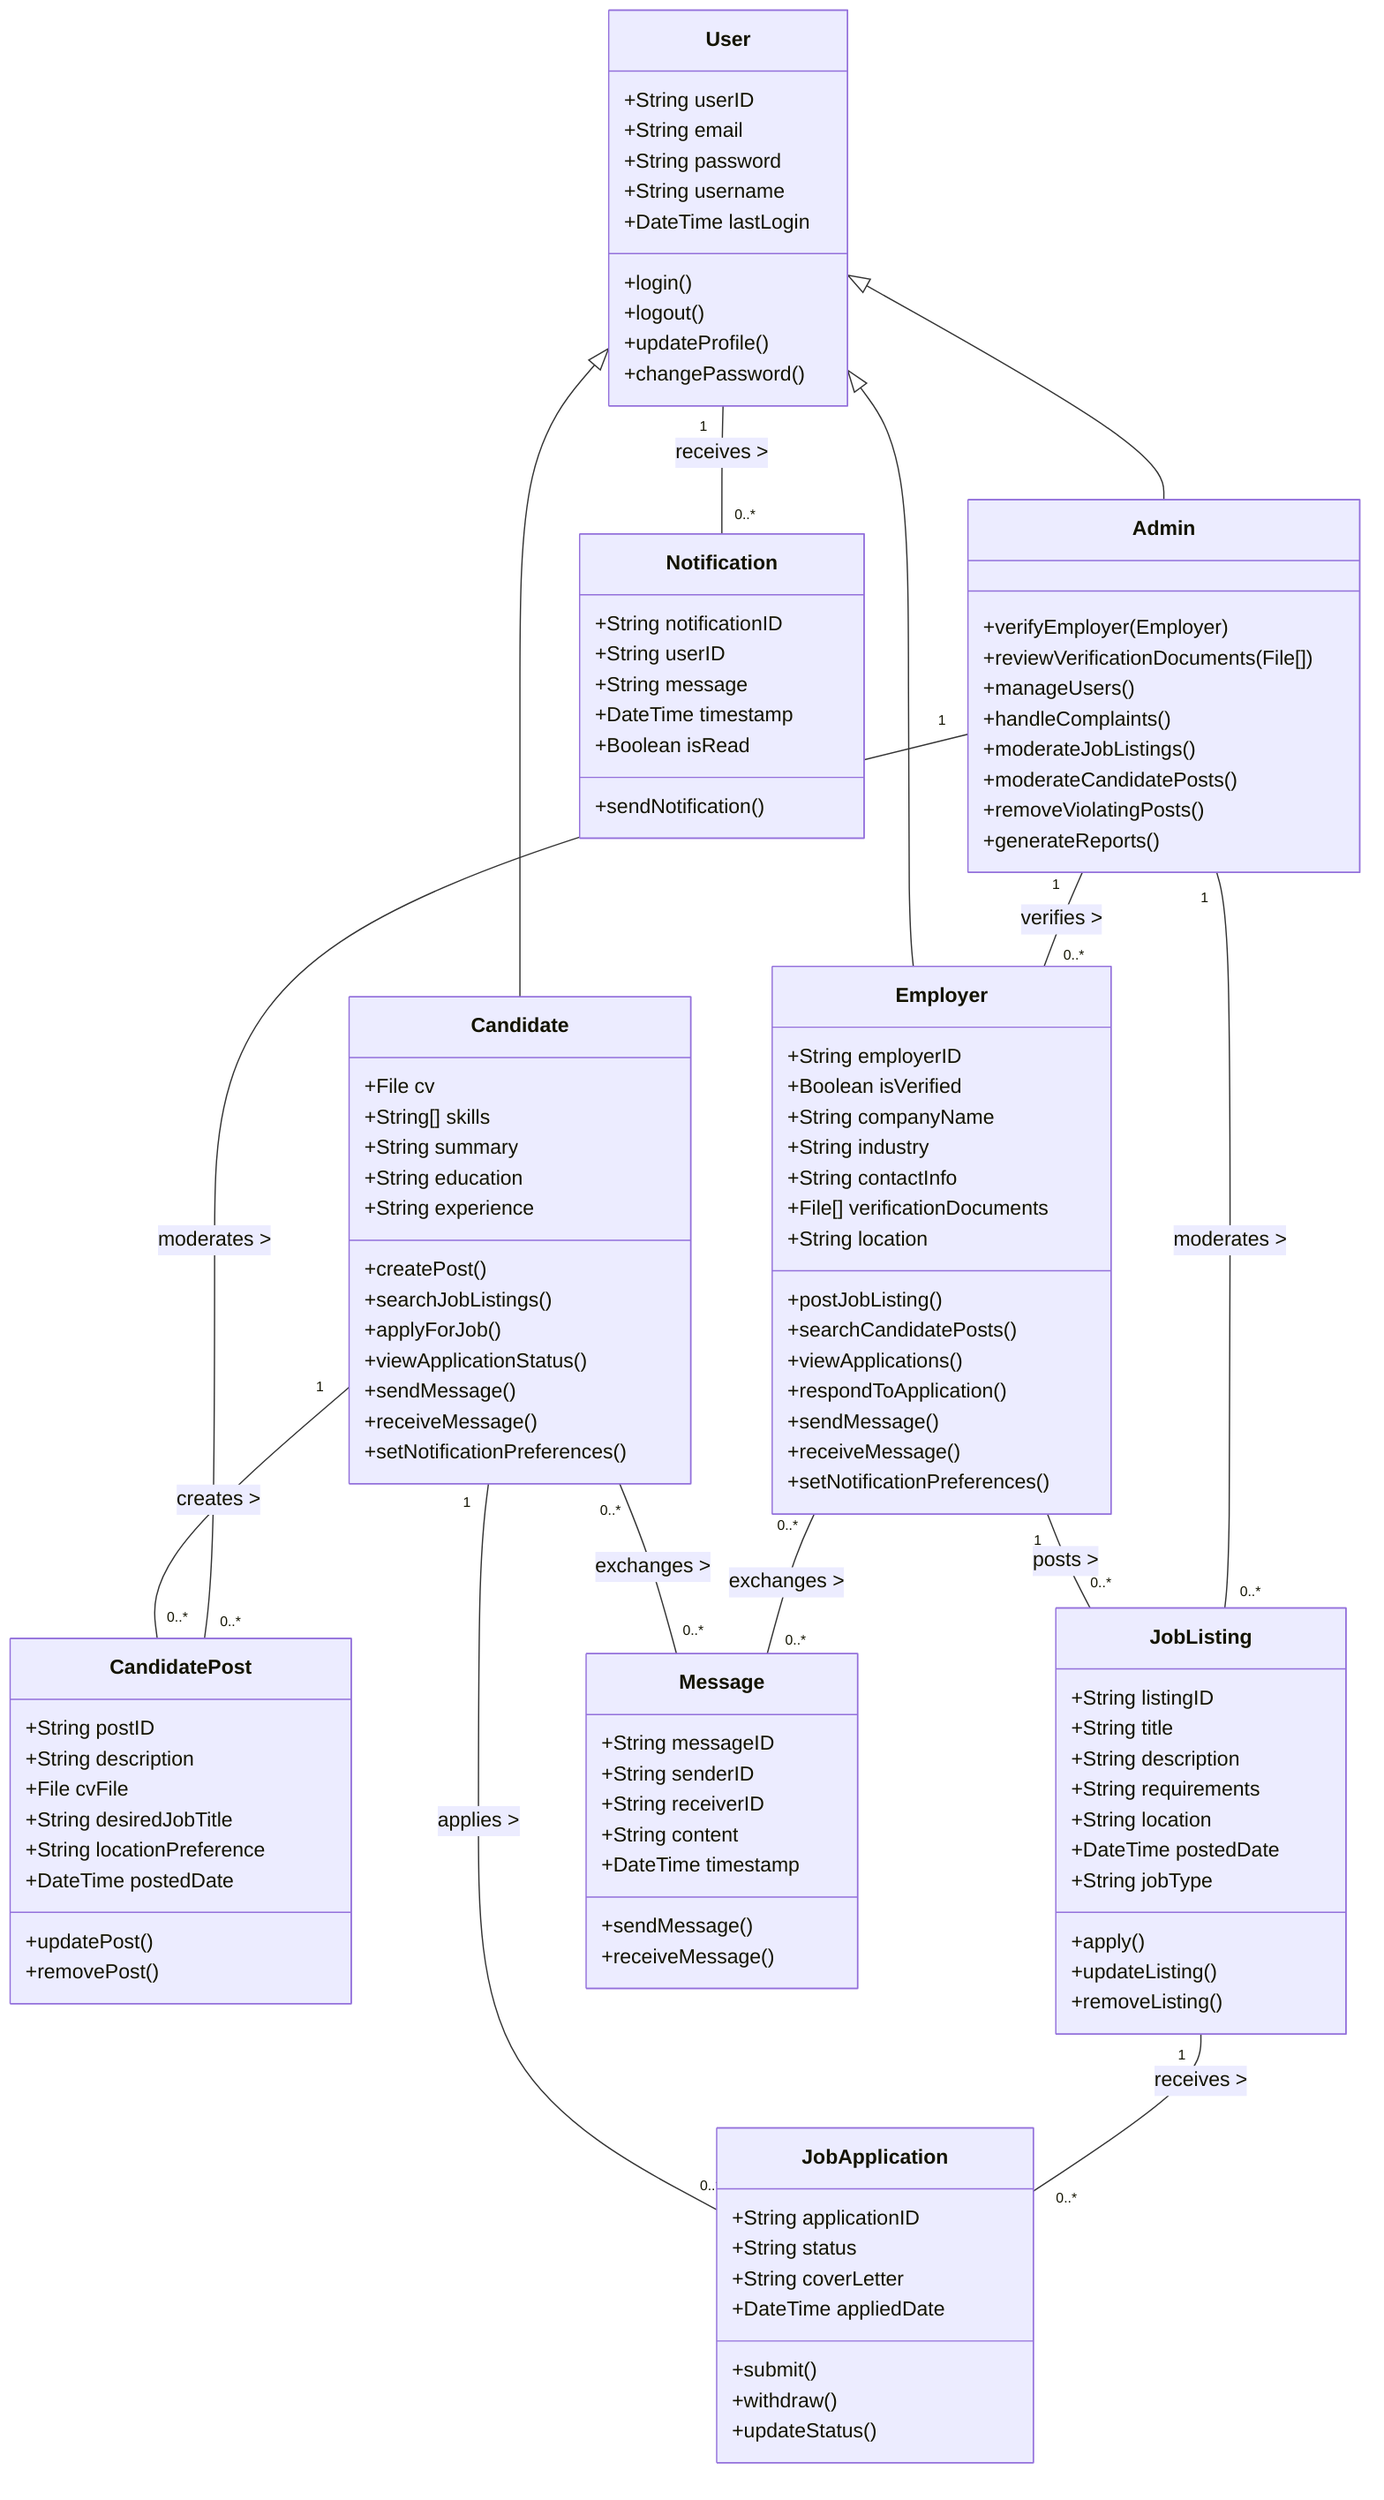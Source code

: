 classDiagram
      User <|-- Candidate
      User <|-- Employer
      User <|-- Admin
      Candidate "1" -- "0..*" JobApplication : applies >
      Candidate "1" -- "0..*" CandidatePost : creates >
      Employer "1" -- "0..*" JobListing : posts >
      JobListing "1" -- "0..*" JobApplication : receives >
      Admin "1" -- "0..*" Employer : verifies >
      Admin "1" -- "0..*" JobListing : moderates >
      Admin "1" -- "0..*" CandidatePost : moderates >
      Candidate "0..*" -- "0..*" Message : exchanges >
      Employer "0..*" -- "0..*" Message : exchanges >
      User "1" -- "0..*" Notification : receives >

      class User {
          +String userID
          +String email
          +String password
          +String username
          +DateTime lastLogin
          +login()
          +logout()
          +updateProfile()
          +changePassword()
      }
      class Candidate {
          +File cv
          +String[] skills
          +String summary
          +String education
          +String experience
          +createPost()
          +searchJobListings()
          +applyForJob()
          +viewApplicationStatus()
          +sendMessage()
          +receiveMessage()
          +setNotificationPreferences()
      }
      class Employer {
          +String employerID
          +Boolean isVerified
          +String companyName
          +String industry
          +String contactInfo
          +File[] verificationDocuments
          +String location
          +postJobListing()
          +searchCandidatePosts()
          +viewApplications()
          +respondToApplication()
          +sendMessage()
          +receiveMessage()
          +setNotificationPreferences()
      }
      class Admin {
          +verifyEmployer(Employer)
          +reviewVerificationDocuments(File[])
          +manageUsers()
          +handleComplaints()
          +moderateJobListings()
          +moderateCandidatePosts()
          +removeViolatingPosts()
          +generateReports()
      }
      class JobListing {
          +String listingID
          +String title
          +String description
          +String requirements
          +String location
          +DateTime postedDate
          +String jobType
          +apply()
          +updateListing()
          +removeListing()
      }
      class CandidatePost {
          +String postID
          +String description
          +File cvFile
          +String desiredJobTitle
          +String locationPreference
          +DateTime postedDate
          +updatePost()
          +removePost()
      }
      class JobApplication {
          +String applicationID
          +String status
          +String coverLetter
          +DateTime appliedDate
          +submit()
          +withdraw()
          +updateStatus()
      }
      class Message {
          +String messageID
          +String senderID
          +String receiverID
          +String content
          +DateTime timestamp
          +sendMessage()
          +receiveMessage()
      }
      class Notification {
          +String notificationID
          +String userID
          +String message
          +DateTime timestamp
          +Boolean isRead
          +sendNotification()
      }